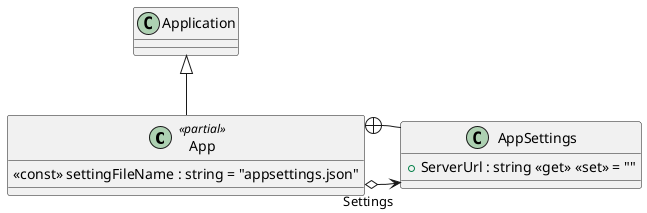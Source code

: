 @startuml
class App <<partial>> {
    <<const>> settingFileName : string = "appsettings.json"
}
class AppSettings {
    + ServerUrl : string <<get>> <<set>> = ""
}
Application <|-- App
App o-> "Settings" AppSettings
App +-- AppSettings
@enduml
